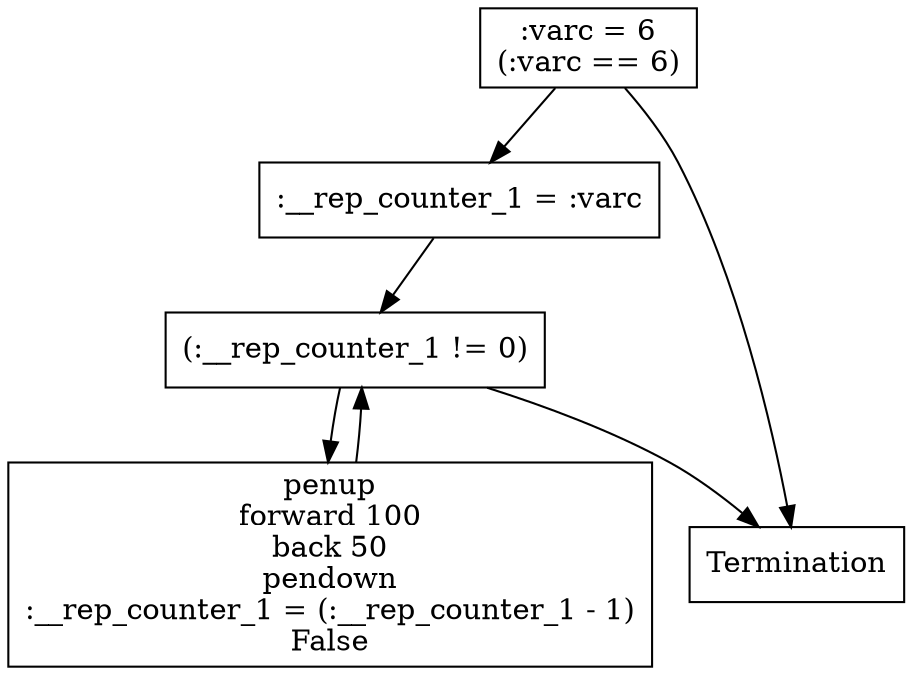 // Control Flow Graph
strict digraph {
	0 [label=":varc = 6
(:varc == 6)" shape=box]
	2 [label=":__rep_counter_1 = :varc" shape=box]
	3 [label="(:__rep_counter_1 != 0)" shape=box]
	4 [label="penup
forward 100
back 50
pendown
:__rep_counter_1 = (:__rep_counter_1 - 1)
False" shape=box]
	10 [label=Termination shape=box]
	0 -> 2
	0 -> 10
	2 -> 3
	3 -> 4
	3 -> 10
	4 -> 3
}
